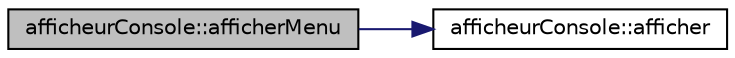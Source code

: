 digraph "afficheurConsole::afficherMenu"
{
  edge [fontname="Helvetica",fontsize="10",labelfontname="Helvetica",labelfontsize="10"];
  node [fontname="Helvetica",fontsize="10",shape=record];
  rankdir="LR";
  Node145 [label="afficheurConsole::afficherMenu",height=0.2,width=0.4,color="black", fillcolor="grey75", style="filled", fontcolor="black"];
  Node145 -> Node146 [color="midnightblue",fontsize="10",style="solid",fontname="Helvetica"];
  Node146 [label="afficheurConsole::afficher",height=0.2,width=0.4,color="black", fillcolor="white", style="filled",URL="$classafficheur_console.html#a6b77fbeb61624d075a0b352c9ca27792"];
}
